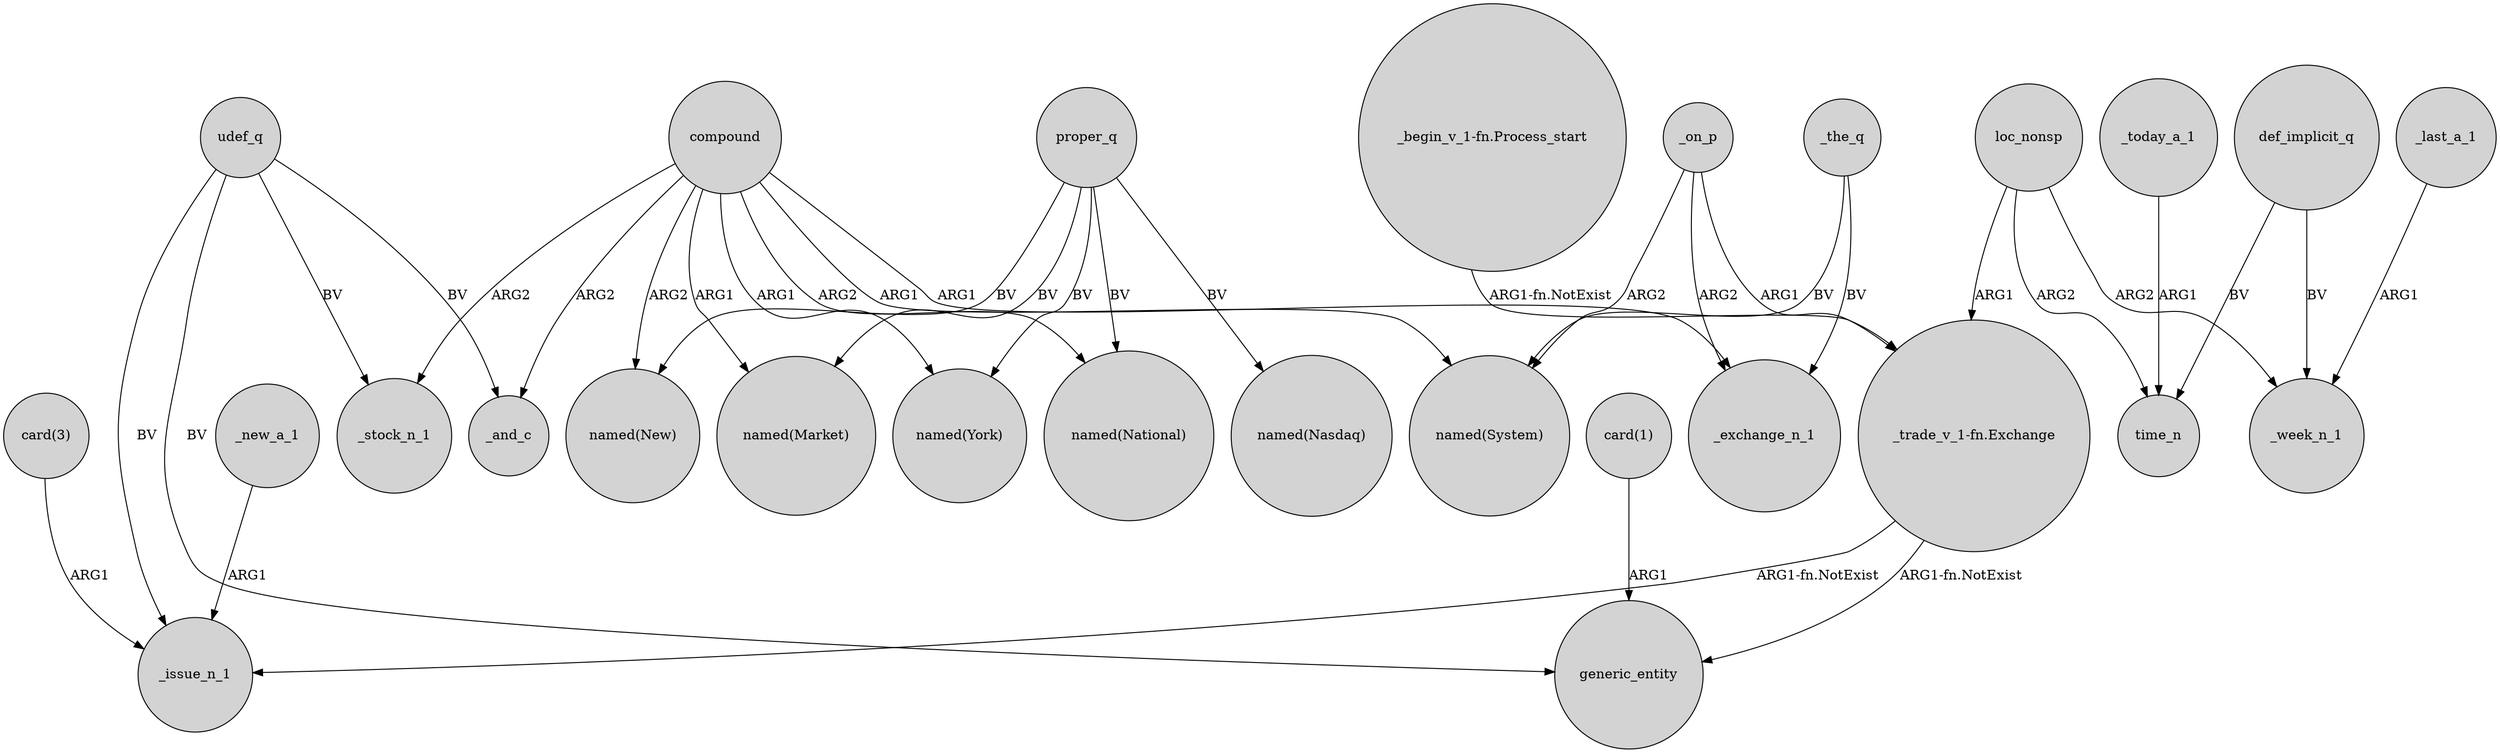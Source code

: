 digraph {
	node [shape=circle style=filled]
	loc_nonsp -> "_trade_v_1-fn.Exchange" [label=ARG1]
	compound -> "named(New)" [label=ARG2]
	_today_a_1 -> time_n [label=ARG1]
	udef_q -> generic_entity [label=BV]
	def_implicit_q -> _week_n_1 [label=BV]
	"_trade_v_1-fn.Exchange" -> generic_entity [label="ARG1-fn.NotExist"]
	proper_q -> "named(New)" [label=BV]
	"_begin_v_1-fn.Process_start" -> "_trade_v_1-fn.Exchange" [label="ARG1-fn.NotExist"]
	"card(3)" -> _issue_n_1 [label=ARG1]
	proper_q -> "named(Nasdaq)" [label=BV]
	_the_q -> "named(System)" [label=BV]
	loc_nonsp -> time_n [label=ARG2]
	_on_p -> "_trade_v_1-fn.Exchange" [label=ARG1]
	"_trade_v_1-fn.Exchange" -> _issue_n_1 [label="ARG1-fn.NotExist"]
	compound -> _stock_n_1 [label=ARG2]
	_on_p -> "named(System)" [label=ARG2]
	compound -> "named(National)" [label=ARG2]
	loc_nonsp -> _week_n_1 [label=ARG2]
	compound -> _and_c [label=ARG2]
	udef_q -> _stock_n_1 [label=BV]
	compound -> "named(York)" [label=ARG1]
	compound -> _exchange_n_1 [label=ARG1]
	_last_a_1 -> _week_n_1 [label=ARG1]
	udef_q -> _issue_n_1 [label=BV]
	compound -> "named(System)" [label=ARG1]
	_on_p -> _exchange_n_1 [label=ARG2]
	"card(1)" -> generic_entity [label=ARG1]
	proper_q -> "named(National)" [label=BV]
	proper_q -> "named(Market)" [label=BV]
	proper_q -> "named(York)" [label=BV]
	udef_q -> _and_c [label=BV]
	compound -> "named(Market)" [label=ARG1]
	_new_a_1 -> _issue_n_1 [label=ARG1]
	_the_q -> _exchange_n_1 [label=BV]
	def_implicit_q -> time_n [label=BV]
}
